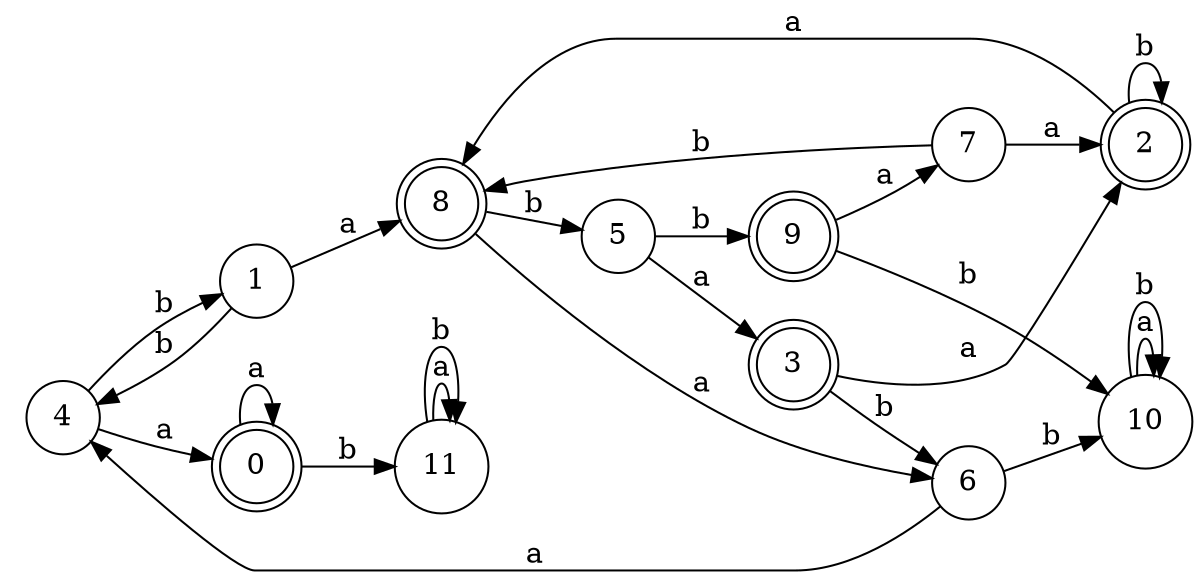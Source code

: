 digraph n10_10 {
__start0 [label="" shape="none"];

rankdir=LR;
size="8,5";

s0 [style="rounded,filled", color="black", fillcolor="white" shape="doublecircle", label="0"];
s1 [style="filled", color="black", fillcolor="white" shape="circle", label="1"];
s2 [style="rounded,filled", color="black", fillcolor="white" shape="doublecircle", label="2"];
s3 [style="rounded,filled", color="black", fillcolor="white" shape="doublecircle", label="3"];
s4 [style="filled", color="black", fillcolor="white" shape="circle", label="4"];
s5 [style="filled", color="black", fillcolor="white" shape="circle", label="5"];
s6 [style="filled", color="black", fillcolor="white" shape="circle", label="6"];
s7 [style="filled", color="black", fillcolor="white" shape="circle", label="7"];
s8 [style="rounded,filled", color="black", fillcolor="white" shape="doublecircle", label="8"];
s9 [style="rounded,filled", color="black", fillcolor="white" shape="doublecircle", label="9"];
s10 [style="filled", color="black", fillcolor="white" shape="circle", label="10"];
s11 [style="filled", color="black", fillcolor="white" shape="circle", label="11"];
s0 -> s0 [label="a"];
s0 -> s11 [label="b"];
s1 -> s8 [label="a"];
s1 -> s4 [label="b"];
s2 -> s8 [label="a"];
s2 -> s2 [label="b"];
s3 -> s2 [label="a"];
s3 -> s6 [label="b"];
s4 -> s0 [label="a"];
s4 -> s1 [label="b"];
s5 -> s3 [label="a"];
s5 -> s9 [label="b"];
s6 -> s4 [label="a"];
s6 -> s10 [label="b"];
s7 -> s2 [label="a"];
s7 -> s8 [label="b"];
s8 -> s6 [label="a"];
s8 -> s5 [label="b"];
s9 -> s7 [label="a"];
s9 -> s10 [label="b"];
s10 -> s10 [label="a"];
s10 -> s10 [label="b"];
s11 -> s11 [label="a"];
s11 -> s11 [label="b"];

}